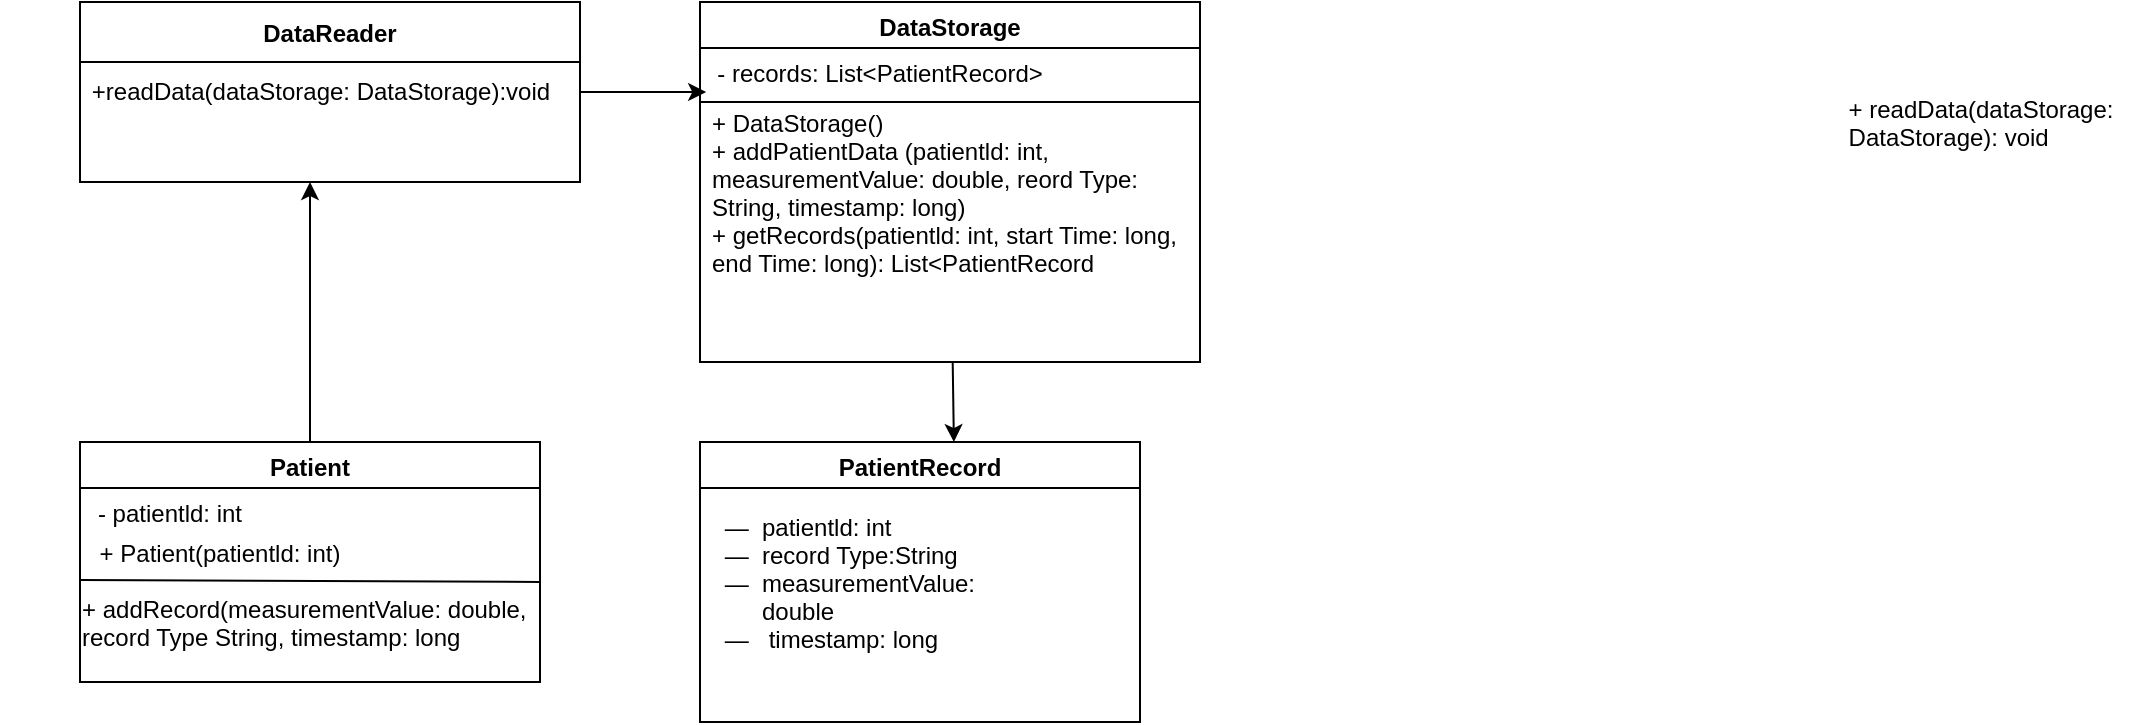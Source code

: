 <mxfile>
    <diagram id="ibicpIo3FeRoskD3GN2x" name="Page-1">
        <mxGraphModel dx="1498" dy="629" grid="1" gridSize="10" guides="1" tooltips="1" connect="1" arrows="1" fold="1" page="1" pageScale="1" pageWidth="850" pageHeight="1100" math="0" shadow="0">
            <root>
                <mxCell id="0"/>
                <mxCell id="1" parent="0"/>
                <mxCell id="2" value="&lt;p style=&quot;margin: 0px; font-variant-numeric: normal; font-variant-east-asian: normal; font-variant-alternates: normal; font-size-adjust: none; font-kerning: auto; font-optical-sizing: auto; font-feature-settings: normal; font-variation-settings: normal; font-variant-position: normal; font-variant-emoji: normal; font-stretch: normal; line-height: normal; color: rgb(0, 0, 0); text-align: start;&quot; class=&quot;p1&quot;&gt;DataReader&lt;/p&gt;" style="swimlane;whiteSpace=wrap;html=1;startSize=30;" vertex="1" parent="1">
                    <mxGeometry x="10" y="40" width="250" height="90" as="geometry">
                        <mxRectangle x="50" y="80" width="140" height="30" as="alternateBounds"/>
                    </mxGeometry>
                </mxCell>
                <mxCell id="3" value="&lt;p style=&quot;margin: 0px; font-variant-numeric: normal; font-variant-east-asian: normal; font-variant-alternates: normal; font-size-adjust: none; font-kerning: auto; font-optical-sizing: auto; font-feature-settings: normal; font-variation-settings: normal; font-variant-position: normal; font-variant-emoji: normal; font-stretch: normal; line-height: normal; color: rgb(0, 0, 0); text-align: start; text-wrap-mode: wrap;&quot; class=&quot;p1&quot;&gt;+ readData(dataStorage:&lt;/p&gt;&lt;p style=&quot;margin: 0px; font-variant-numeric: normal; font-variant-east-asian: normal; font-variant-alternates: normal; font-size-adjust: none; font-kerning: auto; font-optical-sizing: auto; font-feature-settings: normal; font-variation-settings: normal; font-variant-position: normal; font-variant-emoji: normal; font-stretch: normal; line-height: normal; color: rgb(0, 0, 0); text-align: start; text-wrap-mode: wrap;&quot; class=&quot;p1&quot;&gt;DataStorage): void&lt;/p&gt;" style="text;html=1;align=center;verticalAlign=middle;resizable=0;points=[];autosize=1;strokeColor=none;fillColor=none;" vertex="1" parent="2">
                    <mxGeometry x="870" y="40" width="160" height="40" as="geometry"/>
                </mxCell>
                <mxCell id="6" value="&lt;font&gt;&lt;font style=&quot;color: rgb(0, 0, 0);&quot;&gt;+readData(dataStorage:&amp;nbsp;&lt;/font&gt;&lt;span style=&quot;background-color: transparent;&quot;&gt;&lt;font style=&quot;color: rgb(0, 0, 0);&quot;&gt;DataStorage):void&lt;/font&gt;&lt;/span&gt;&lt;/font&gt;" style="text;html=1;align=center;verticalAlign=middle;resizable=0;points=[];autosize=1;strokeColor=none;fillColor=none;" vertex="1" parent="2">
                    <mxGeometry x="-5" y="30" width="250" height="30" as="geometry"/>
                </mxCell>
                <mxCell id="9" value="&lt;p style=&quot;margin: 0px; font-variant-numeric: normal; font-variant-east-asian: normal; font-variant-alternates: normal; font-size-adjust: none; font-kerning: auto; font-optical-sizing: auto; font-feature-settings: normal; font-variation-settings: normal; font-variant-position: normal; font-variant-emoji: normal; font-stretch: normal; line-height: normal; color: rgb(0, 0, 0); text-align: start;&quot; class=&quot;p1&quot;&gt;DataStorage&lt;/p&gt;" style="swimlane;whiteSpace=wrap;html=1;" vertex="1" parent="1">
                    <mxGeometry x="320" y="40" width="250" height="180" as="geometry"/>
                </mxCell>
                <mxCell id="16" value="&lt;p style=&quot;margin: 0px; font-variant-numeric: normal; font-variant-east-asian: normal; font-variant-alternates: normal; font-size-adjust: none; font-kerning: auto; font-optical-sizing: auto; font-feature-settings: normal; font-variation-settings: normal; font-variant-position: normal; font-variant-emoji: normal; font-stretch: normal; line-height: normal; color: rgb(0, 0, 0); text-align: start;&quot; class=&quot;p1&quot;&gt;- records: List&amp;lt;PatientRecord&amp;gt;&lt;/p&gt;" style="text;html=1;align=center;verticalAlign=middle;whiteSpace=wrap;rounded=0;" vertex="1" parent="9">
                    <mxGeometry x="-40" y="20" width="260" height="30" as="geometry"/>
                </mxCell>
                <mxCell id="17" value="" style="endArrow=none;html=1;exitX=0;exitY=0.5;exitDx=0;exitDy=0;" edge="1" parent="9">
                    <mxGeometry width="50" height="50" relative="1" as="geometry">
                        <mxPoint y="50" as="sourcePoint"/>
                        <mxPoint x="250" y="50" as="targetPoint"/>
                        <Array as="points">
                            <mxPoint x="108" y="50"/>
                        </Array>
                    </mxGeometry>
                </mxCell>
                <mxCell id="23" value="&lt;p style=&quot;margin: 0px; font-variant-numeric: normal; font-variant-east-asian: normal; font-variant-alternates: normal; font-size-adjust: none; font-kerning: auto; font-optical-sizing: auto; font-feature-settings: normal; font-variation-settings: normal; font-variant-position: normal; font-variant-emoji: normal; font-stretch: normal; line-height: normal; color: rgb(0, 0, 0); text-align: start;&quot; class=&quot;p1&quot;&gt;+ DataStorage()&lt;/p&gt;&lt;p style=&quot;margin: 0px; font-variant-numeric: normal; font-variant-east-asian: normal; font-variant-alternates: normal; font-size-adjust: none; font-kerning: auto; font-optical-sizing: auto; font-feature-settings: normal; font-variation-settings: normal; font-variant-position: normal; font-variant-emoji: normal; font-stretch: normal; line-height: normal; color: rgb(0, 0, 0); text-align: start;&quot; class=&quot;p1&quot;&gt;+ addPatientData (patientld: int, measurementValue: double, reord Type:&lt;/p&gt;&lt;p style=&quot;margin: 0px; font-variant-numeric: normal; font-variant-east-asian: normal; font-variant-alternates: normal; font-size-adjust: none; font-kerning: auto; font-optical-sizing: auto; font-feature-settings: normal; font-variation-settings: normal; font-variant-position: normal; font-variant-emoji: normal; font-stretch: normal; line-height: normal; color: rgb(0, 0, 0); text-align: start;&quot; class=&quot;p1&quot;&gt;String, timestamp: long)&lt;/p&gt;&lt;p style=&quot;margin: 0px; font-variant-numeric: normal; font-variant-east-asian: normal; font-variant-alternates: normal; font-size-adjust: none; font-kerning: auto; font-optical-sizing: auto; font-feature-settings: normal; font-variation-settings: normal; font-variant-position: normal; font-variant-emoji: normal; font-stretch: normal; line-height: normal; color: rgb(0, 0, 0); text-align: start;&quot; class=&quot;p1&quot;&gt;+ getRecords(patientld: int, start Time: long, end Time: long): List&amp;lt;PatientRecord&lt;/p&gt;" style="text;html=1;align=center;verticalAlign=middle;whiteSpace=wrap;rounded=0;" vertex="1" parent="9">
                    <mxGeometry x="5" y="20" width="240" height="150" as="geometry"/>
                </mxCell>
                <mxCell id="42" style="edgeStyle=none;html=1;" edge="1" parent="1" source="27">
                    <mxGeometry relative="1" as="geometry">
                        <mxPoint x="125" y="130" as="targetPoint"/>
                    </mxGeometry>
                </mxCell>
                <mxCell id="27" value="&lt;p style=&quot;margin: 0px; font-variant-numeric: normal; font-variant-east-asian: normal; font-variant-alternates: normal; font-size-adjust: none; font-kerning: auto; font-optical-sizing: auto; font-feature-settings: normal; font-variation-settings: normal; font-variant-position: normal; font-variant-emoji: normal; font-stretch: normal; line-height: normal; color: rgb(0, 0, 0); text-align: start;&quot; class=&quot;p1&quot;&gt;Patient&lt;/p&gt;" style="swimlane;whiteSpace=wrap;html=1;" vertex="1" parent="1">
                    <mxGeometry x="10" y="260" width="230" height="120" as="geometry"/>
                </mxCell>
                <mxCell id="30" value="&lt;p style=&quot;margin: 0px; font-variant-numeric: normal; font-variant-east-asian: normal; font-variant-alternates: normal; font-size-adjust: none; font-kerning: auto; font-optical-sizing: auto; font-feature-settings: normal; font-variation-settings: normal; font-variant-position: normal; font-variant-emoji: normal; font-stretch: normal; line-height: normal; text-align: start;&quot; class=&quot;p1&quot;&gt;&lt;font style=&quot;color: rgb(0, 0, 0);&quot;&gt;- patientld: int&lt;/font&gt;&lt;/p&gt;" style="text;html=1;align=center;verticalAlign=middle;whiteSpace=wrap;rounded=0;" vertex="1" parent="27">
                    <mxGeometry x="-40" y="20" width="170" height="30" as="geometry"/>
                </mxCell>
                <mxCell id="32" value="&lt;p class=&quot;p1&quot; style=&quot;margin: 0px; font-variant-numeric: normal; font-variant-east-asian: normal; font-variant-alternates: normal; font-size-adjust: none; font-kerning: auto; font-optical-sizing: auto; font-feature-settings: normal; font-variation-settings: normal; font-variant-position: normal; font-variant-emoji: normal; font-stretch: normal; line-height: normal; text-align: start;&quot;&gt;&lt;font style=&quot;color: rgb(0, 0, 0);&quot;&gt;+ Patient(patientld: int)&lt;/font&gt;&lt;/p&gt;" style="text;html=1;align=center;verticalAlign=middle;whiteSpace=wrap;rounded=0;fontColor=#000000;" vertex="1" parent="27">
                    <mxGeometry x="-40" y="40" width="220" height="30" as="geometry"/>
                </mxCell>
                <mxCell id="35" value="&lt;p style=&quot;margin: 0px; font-variant-numeric: normal; font-variant-east-asian: normal; font-variant-alternates: normal; font-size-adjust: none; font-kerning: auto; font-optical-sizing: auto; font-feature-settings: normal; font-variation-settings: normal; font-variant-position: normal; font-variant-emoji: normal; font-stretch: normal; line-height: normal; text-align: start;&quot; class=&quot;p1&quot;&gt;&lt;font style=&quot;color: rgb(0, 0, 0);&quot;&gt;+ addRecord(&lt;/font&gt;&lt;font&gt;&lt;font style=&quot;color: rgb(0, 0, 0);&quot;&gt;measurement&lt;/font&gt;&lt;span style=&quot;background-color: transparent;&quot;&gt;&lt;font style=&quot;color: rgb(0, 0, 0);&quot;&gt;Value: double, record Type String, timestamp: long&lt;/font&gt;&lt;/span&gt;&lt;/font&gt;&lt;/p&gt;" style="text;html=1;align=center;verticalAlign=middle;whiteSpace=wrap;rounded=0;" vertex="1" parent="27">
                    <mxGeometry y="50" width="230" height="80" as="geometry"/>
                </mxCell>
                <mxCell id="34" value="" style="endArrow=none;html=1;" edge="1" parent="27">
                    <mxGeometry width="50" height="50" relative="1" as="geometry">
                        <mxPoint y="69" as="sourcePoint"/>
                        <mxPoint x="230" y="70" as="targetPoint"/>
                    </mxGeometry>
                </mxCell>
                <mxCell id="36" value="&lt;p style=&quot;margin: 0px; font-variant-numeric: normal; font-variant-east-asian: normal; font-variant-alternates: normal; font-size-adjust: none; font-kerning: auto; font-optical-sizing: auto; font-feature-settings: normal; font-variation-settings: normal; font-variant-position: normal; font-variant-emoji: normal; font-stretch: normal; line-height: normal; color: rgb(0, 0, 0); text-align: start;&quot; class=&quot;p1&quot;&gt;PatientRecord&lt;/p&gt;" style="swimlane;whiteSpace=wrap;html=1;" vertex="1" parent="1">
                    <mxGeometry x="320" y="260" width="220" height="140" as="geometry"/>
                </mxCell>
                <mxCell id="38" value="&lt;ul class=&quot;ul1&quot; style=&quot;list-style-type: &amp;quot;—&amp;nbsp;&amp;nbsp;&amp;quot;; font-size: medium; text-align: start;&quot;&gt;&lt;li class=&quot;li1&quot; style=&quot;margin: 0px; font-variant-numeric: normal; font-variant-east-asian: normal; font-variant-alternates: normal; font-size-adjust: none; font-kerning: auto; font-optical-sizing: auto; font-feature-settings: normal; font-variation-settings: normal; font-variant-position: normal; font-variant-emoji: normal; font-stretch: normal; font-size: 12px; line-height: normal;&quot;&gt;&lt;font style=&quot;color: rgb(0, 0, 0);&quot;&gt;﻿﻿patientld: int&lt;/font&gt;&lt;/li&gt;&lt;li class=&quot;li1&quot; style=&quot;margin: 0px; font-variant-numeric: normal; font-variant-east-asian: normal; font-variant-alternates: normal; font-size-adjust: none; font-kerning: auto; font-optical-sizing: auto; font-feature-settings: normal; font-variation-settings: normal; font-variant-position: normal; font-variant-emoji: normal; font-stretch: normal; font-size: 12px; line-height: normal;&quot;&gt;&lt;font style=&quot;color: rgb(0, 0, 0);&quot;&gt;﻿﻿record Type:String&lt;/font&gt;&lt;/li&gt;&lt;li class=&quot;li1&quot; style=&quot;margin: 0px; font-variant-numeric: normal; font-variant-east-asian: normal; font-variant-alternates: normal; font-size-adjust: none; font-kerning: auto; font-optical-sizing: auto; font-feature-settings: normal; font-variation-settings: normal; font-variant-position: normal; font-variant-emoji: normal; font-stretch: normal; font-size: 12px; line-height: normal;&quot;&gt;&lt;font style=&quot;color: rgb(0, 0, 0);&quot;&gt;﻿﻿measurementValue: double&lt;/font&gt;&lt;/li&gt;&lt;li class=&quot;li1&quot; style=&quot;margin: 0px; font-variant-numeric: normal; font-variant-east-asian: normal; font-variant-alternates: normal; font-size-adjust: none; font-kerning: auto; font-optical-sizing: auto; font-feature-settings: normal; font-variation-settings: normal; font-variant-position: normal; font-variant-emoji: normal; font-stretch: normal; font-size: 12px; line-height: normal;&quot;&gt;&lt;font style=&quot;color: rgb(0, 0, 0);&quot;&gt;&amp;nbsp;timestamp: long&lt;/font&gt;&lt;/li&gt;&lt;/ul&gt;" style="text;html=1;align=center;verticalAlign=middle;whiteSpace=wrap;rounded=0;fontColor=#000000;" vertex="1" parent="36">
                    <mxGeometry x="-10" y="5" width="180" height="130" as="geometry"/>
                </mxCell>
                <mxCell id="40" style="edgeStyle=none;html=1;entryX=-0.008;entryY=0.167;entryDx=0;entryDy=0;entryPerimeter=0;" edge="1" parent="1" source="2" target="23">
                    <mxGeometry relative="1" as="geometry"/>
                </mxCell>
                <mxCell id="41" style="edgeStyle=none;html=1;entryX=0.577;entryY=0;entryDx=0;entryDy=0;entryPerimeter=0;" edge="1" parent="1" source="9" target="36">
                    <mxGeometry relative="1" as="geometry"/>
                </mxCell>
            </root>
        </mxGraphModel>
    </diagram>
</mxfile>